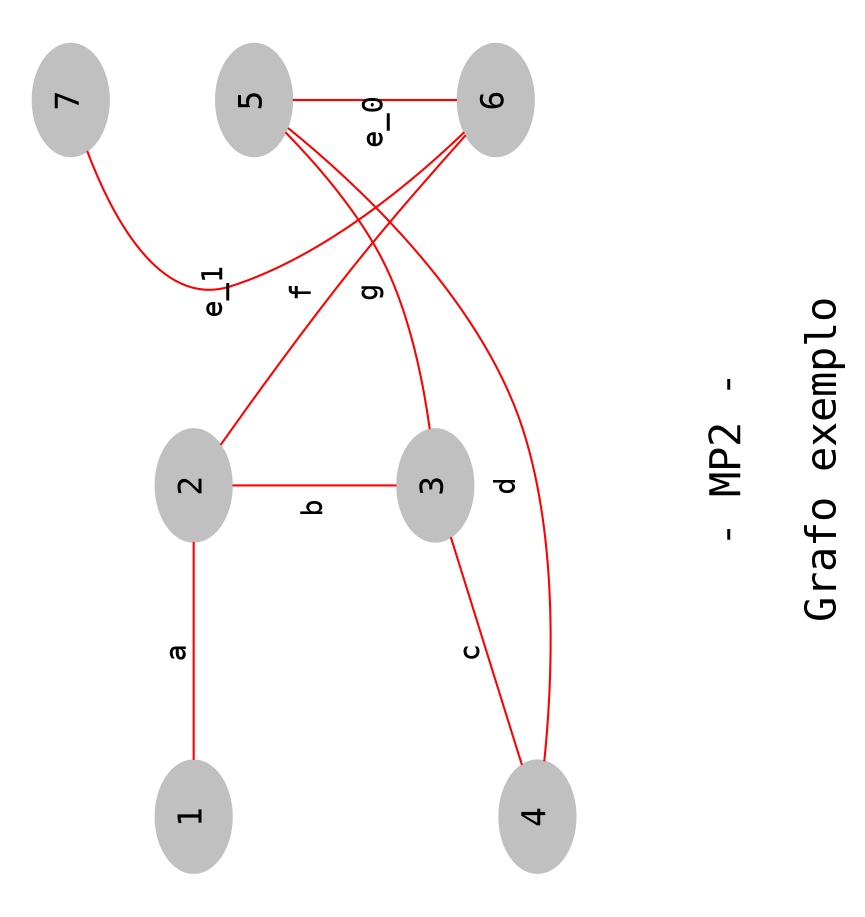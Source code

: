 graph Mp2 {
	graph [fontsize = 20,label = "\n\n- MP2 -\n\nGrafo exemplo" ,size = "12,6",ratio=expand,center=1,orientation="L",rankdir=LR
		fontname="Courier"
	];
	node [
		fontsize = "16"
		sep=.05
		pack=true
		color=gray
		style=filled
		fontname="Courier"
		];
	edge[color=red,fontname="Courier"];
	subgraph grafo {
		{rank=same; "1"}
		{rank=same; "2" "3"}
		{rank=same; "4"}
		{rank=same; "7" "6" "5"}
		
		"1" -- "2"[label="a"];
		"2" -- "3"[label="b"];
		"4" -- "3"[label="c"];
		"4" -- "5"[label="d"];
		"5" -- "6"[label="e_0"];
		"7" -- "6"[label="e_1"];
		"3" -- "5"[label="g"];
		"6" -- "2"[label="f"];
	}
}

